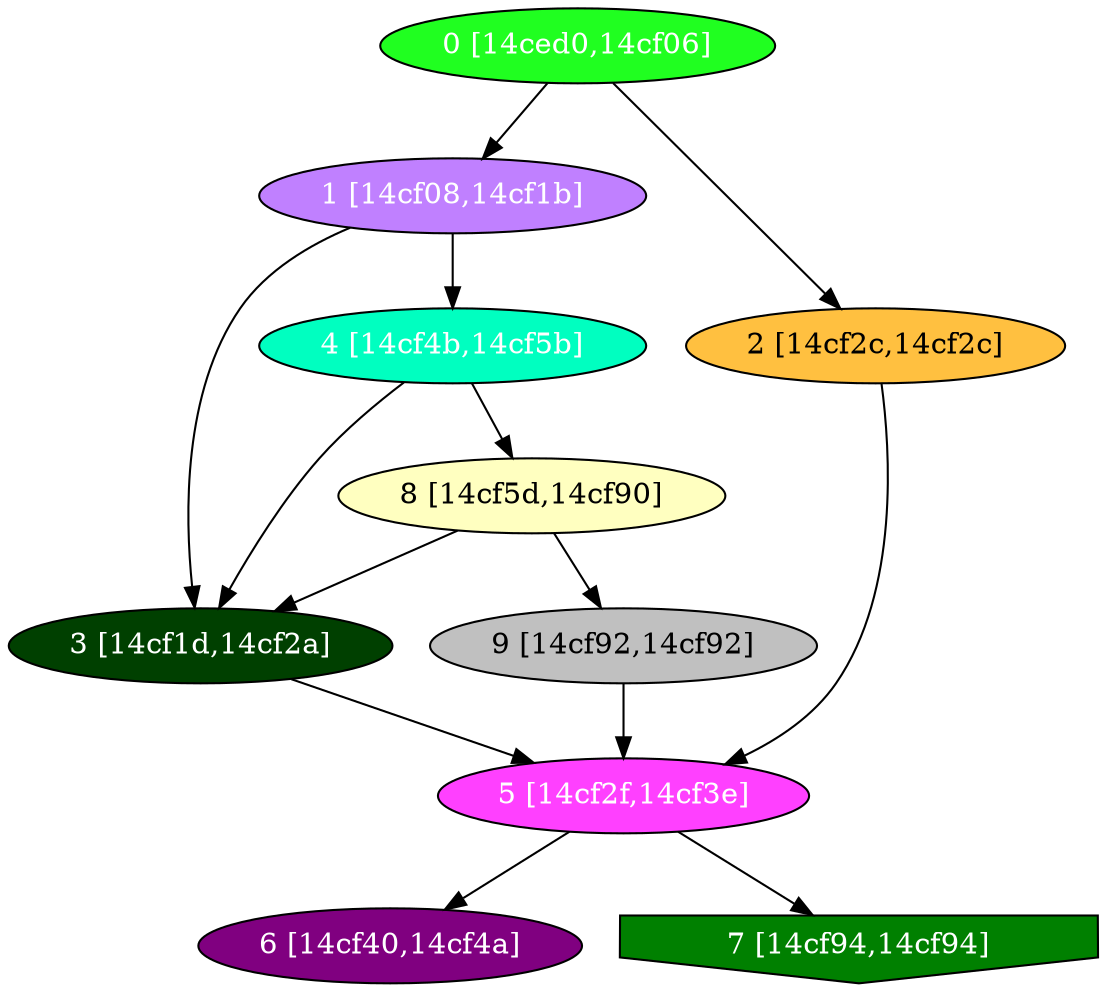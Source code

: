 diGraph libnss3{
	libnss3_0  [style=filled fillcolor="#20FF20" fontcolor="#ffffff" shape=oval label="0 [14ced0,14cf06]"]
	libnss3_1  [style=filled fillcolor="#C080FF" fontcolor="#ffffff" shape=oval label="1 [14cf08,14cf1b]"]
	libnss3_2  [style=filled fillcolor="#FFC040" fontcolor="#000000" shape=oval label="2 [14cf2c,14cf2c]"]
	libnss3_3  [style=filled fillcolor="#004000" fontcolor="#ffffff" shape=oval label="3 [14cf1d,14cf2a]"]
	libnss3_4  [style=filled fillcolor="#00FFC0" fontcolor="#ffffff" shape=oval label="4 [14cf4b,14cf5b]"]
	libnss3_5  [style=filled fillcolor="#FF40FF" fontcolor="#ffffff" shape=oval label="5 [14cf2f,14cf3e]"]
	libnss3_6  [style=filled fillcolor="#800080" fontcolor="#ffffff" shape=oval label="6 [14cf40,14cf4a]"]
	libnss3_7  [style=filled fillcolor="#008000" fontcolor="#ffffff" shape=invhouse label="7 [14cf94,14cf94]"]
	libnss3_8  [style=filled fillcolor="#FFFFC0" fontcolor="#000000" shape=oval label="8 [14cf5d,14cf90]"]
	libnss3_9  [style=filled fillcolor="#C0C0C0" fontcolor="#000000" shape=oval label="9 [14cf92,14cf92]"]

	libnss3_0 -> libnss3_1
	libnss3_0 -> libnss3_2
	libnss3_1 -> libnss3_3
	libnss3_1 -> libnss3_4
	libnss3_2 -> libnss3_5
	libnss3_3 -> libnss3_5
	libnss3_4 -> libnss3_3
	libnss3_4 -> libnss3_8
	libnss3_5 -> libnss3_6
	libnss3_5 -> libnss3_7
	libnss3_8 -> libnss3_3
	libnss3_8 -> libnss3_9
	libnss3_9 -> libnss3_5
}